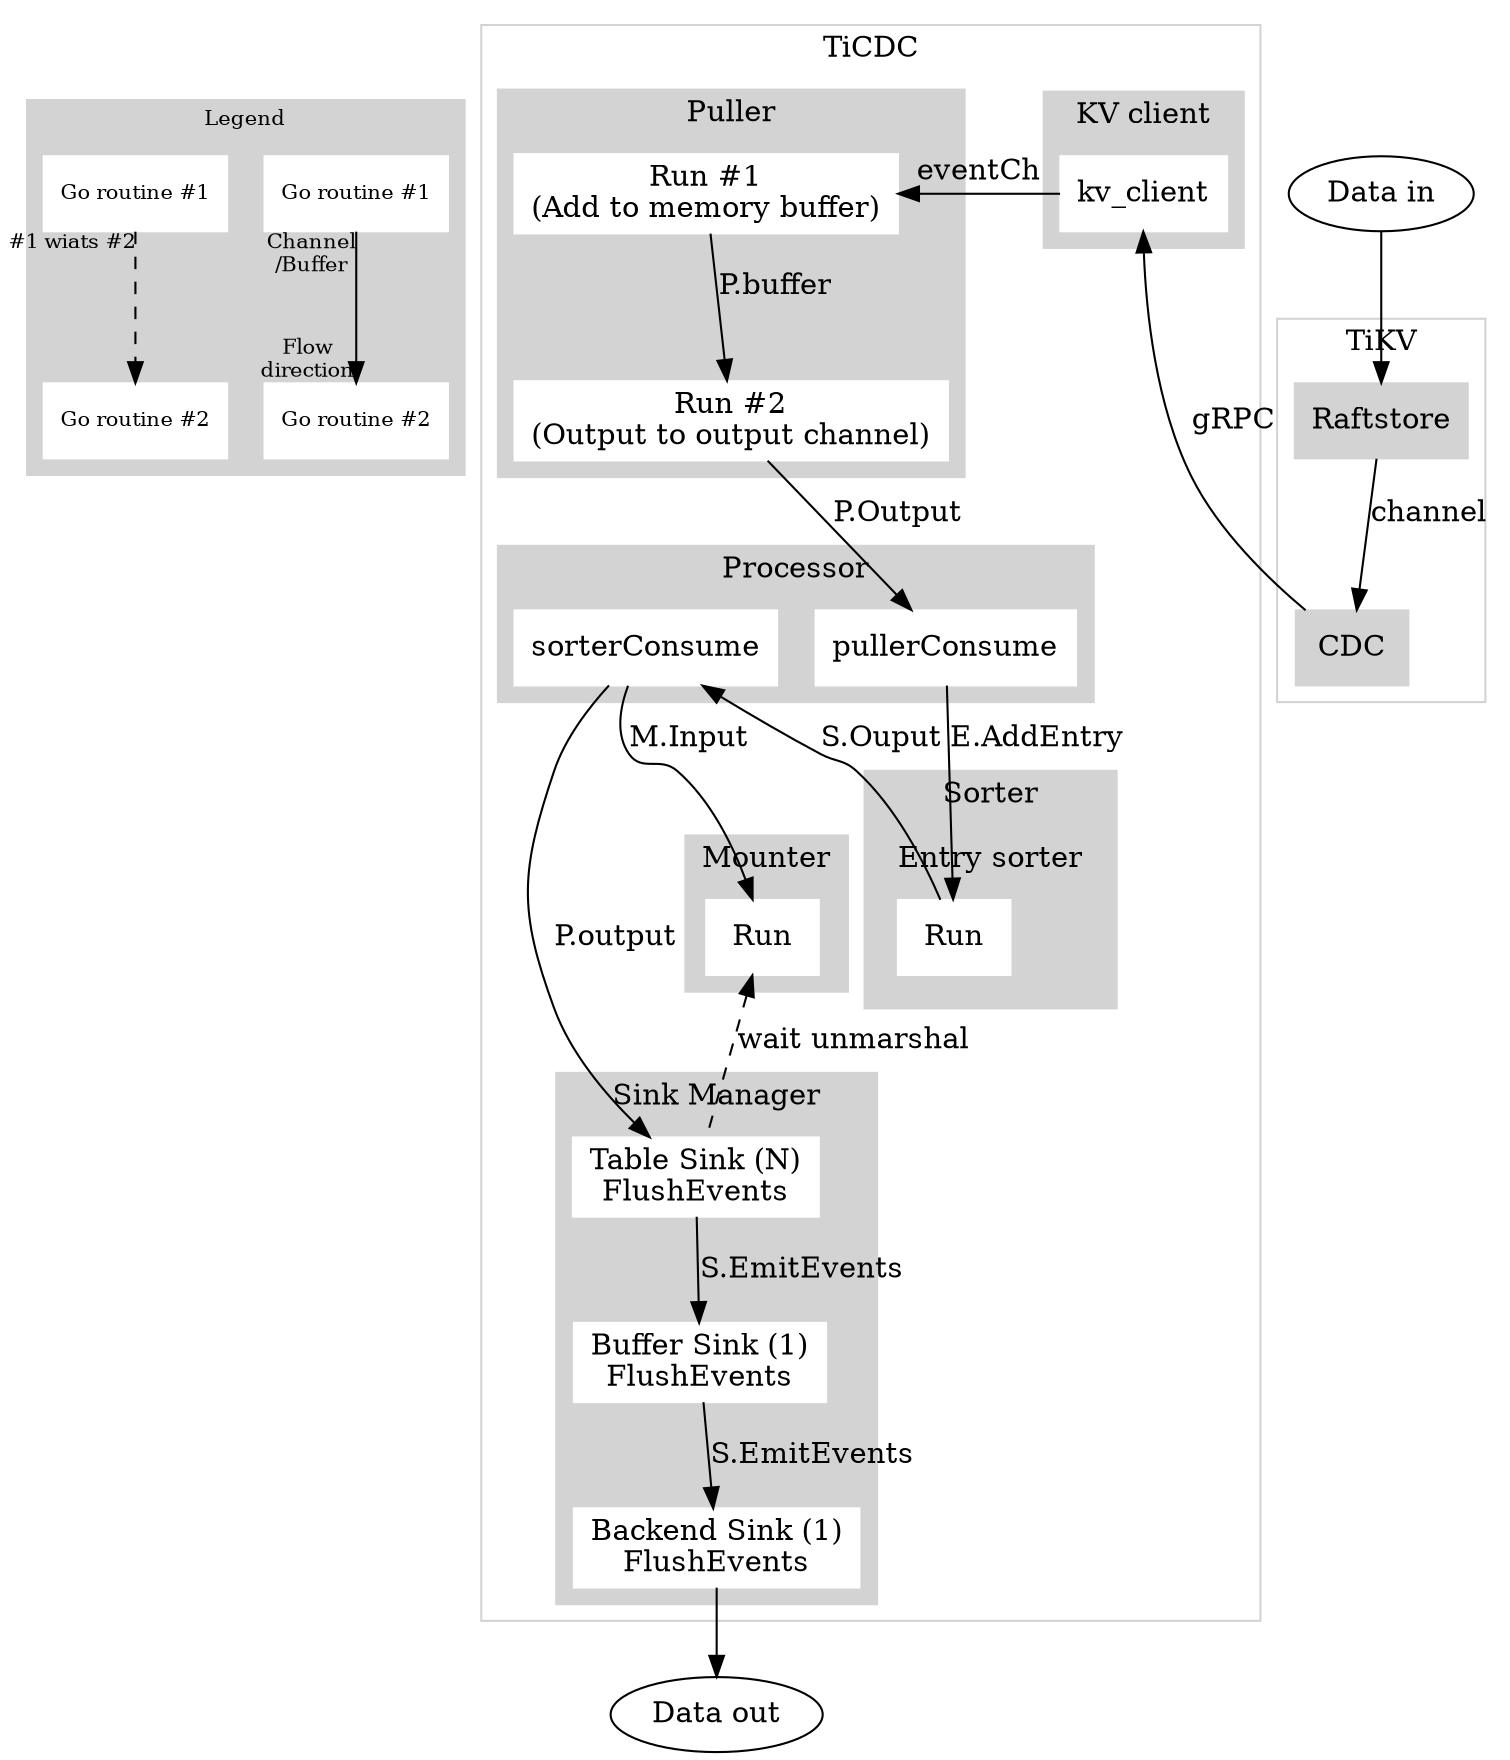 // The data-flow diagram of TiCDC.
//
// Run `make data-flow-diagram` to generate data-flow.svg
//
// Metrics in TiCDC
// TiKV -> KV client: ticdc_kvclient_pull_event_count | counter
//     puller event chan size: ticdc_puller_event_chan_size | gauge
// KV client -> puller memBuffer: ticdc_puller_kv_event_count | counter
//     puller memBuffer size: ticdc_puller_mem_buffer_size | gauge
// puller memBuffer -> puller outputChan: ticdc_puller_txn_collect_event_count | counter
//     puller outputChan size: ticdc_puller_output_chan_size | gauge
// puller outputCnan -> sorter unsorted
//     sorter unsorted size: ticdc_puller_entry_sorter_unsorted_size | gauge
//     sorter sort duration: ticdc_puller_entry_sorter_sort | duration
//     sorter merge duration: ticdc_puller_entry_sorter_merge | duration
// sorter unsorted -> sorter outputCh: missing
//     sorter outputCh size: ticdc_puller_entry_sorter_output_chan_size | gauge
// sorter outputCh -> Rectifier outputCh: missing
// Rectifier outputCh -> processor outputCh: missing
//                    `-> mounter rawRowChangedChs
//                             mounter unmarshal duration: ticdc_mounter_unmarshal_and_mount | duration
//                             mounter rawRowCHangedChs size: ticdc_mounter_input_chan_size | gauge
// processor outputCh -> sink.EmitRowChangedEvents:
//     processor outputCh size: ticdc_processor_txn_output_chan_size | gague

digraph Dataflow {
    subgraph cluster_legends {
        label = "Legend";
        fontsize = 10;
        color = lightgrey;
        style = filled;

        node [
            style = filled,
            color = white,
            shape = rect,
            fontsize = 10,
            width = 0.5,
            height = 0.5,
        ];

        edge [
            labelfontsize = 10,
        ]

        flow [
            label = "Go routine #1",
        ]
        flow_ [
            label = "Go routine #2",
        ]
        flow -> flow_ [
            headlabel = "Flow\ndirection",
            taillabel = "Channel\n/Buffer",
        ]

        wait [
            label = "Go routine #1",
        ]
        wait_ [
            label = "Go routine #2",
        ]
        wait -> wait_ [
            taillabel = "#1 wiats #2",
            style = "dashed",
        ]
    }

    subgraph cluster_tikv {
        label = "TiKV";
        color = lightgrey;
        node [
            style = filled,
            color = lightgrey,
            shape = rect,
        ];

        Raftstore -> CDC [label = "channel"]
    }

    subgraph cluster_ticdc {
        label = "TiCDC";
        color = lightgrey;
        node [
            style = filled,
            color = white,
            shape = rect,
        ];

        CDC -> kv_client [constraint = false, label = "gRPC"]

        subgraph cluster_kvclient {
            label = "KV client";
            style = filled;

            kv_client
        }

        kv_client -> puller_run_step1 [label = "eventCh", constraint = false]

        subgraph cluster_processor {
            label = "Processor";
            style = filled;

            processor_sorter_consume [label = "sorterConsume"]
            processor_puller_consume [label = "pullerConsume"]

        }
            processor_sorter_consume -> table_sink_run [label = "P.output"]

        subgraph cluster_puller {
            label = "Puller";
            style = filled;

            puller_run_step1 [label = "Run #1\n(Add to memory buffer)"]
            puller_run_step2 [label = "Run #2\n(Output to output channel)"]

            puller_run_step1 -> puller_run_step2 [label = "P.buffer"]
            puller_run_step2 -> processor_puller_consume [label = "P.Output"]
        }

        processor_puller_consume -> sorter_run [label = "E.AddEntry"]

        subgraph cluster_sorter {
            label = "Sorter";
            style = filled;

            subgraph cluster_entry_sorter {
                label = "Entry sorter";

                sorter_run [label = "Run"]
            }

        }

        sorter_run -> processor_sorter_consume [label = "S.Ouput"]
        processor_sorter_consume -> mounter_run [label = "M.Input"]
        mounter_run -> table_sink_run [
            label = "wait unmarshal",
            style = "dashed",
            dir = back,
        ]

        subgraph cluster_mounter {
            label = "Mounter";
            style = filled;

            mounter_run [label = "Run"]
        }

        subgraph cluster_sink {
            label = "Sink Manager";
            style = filled;

            subgraph table_sink {
                label = "Table Sink (N)";

                table_sink_run [label = "Table Sink (N)\nFlushEvents"]
            }

            subgraph buffer_sink {
                label = "Buffer Sink (1)";

                buffer_sink_run [label = "Buffer Sink (1)\nFlushEvents"]
            }

            subgraph backend_sink {
                label = "Backend Sink (1)";

                backend_sink_run [label = "Backend Sink (1)\nFlushEvents"]
            }

            table_sink_run -> buffer_sink_run [label = "S.EmitEvents"]
            buffer_sink_run -> backend_sink_run [label = "S.EmitEvents"]
        }
    }

    data_in [label = "Data in", shape = oval]
    data_in -> Raftstore

    data_out [label = "Data out", shape = oval]
    backend_sink_run -> data_out
}
